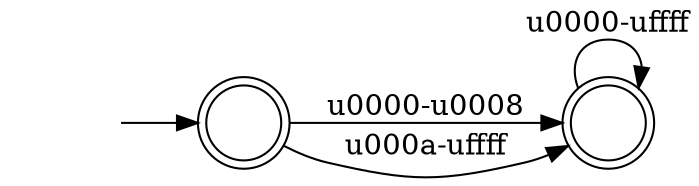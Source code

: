 digraph Automaton {
  rankdir = LR;
  0 [shape=doublecircle,label=""];
  0 -> 0 [label="\u0000-\uffff"]
  1 [shape=doublecircle,label=""];
  initial [shape=plaintext,label=""];
  initial -> 1
  1 -> 0 [label="\u0000-\u0008"]
  1 -> 0 [label="\u000a-\uffff"]
}
